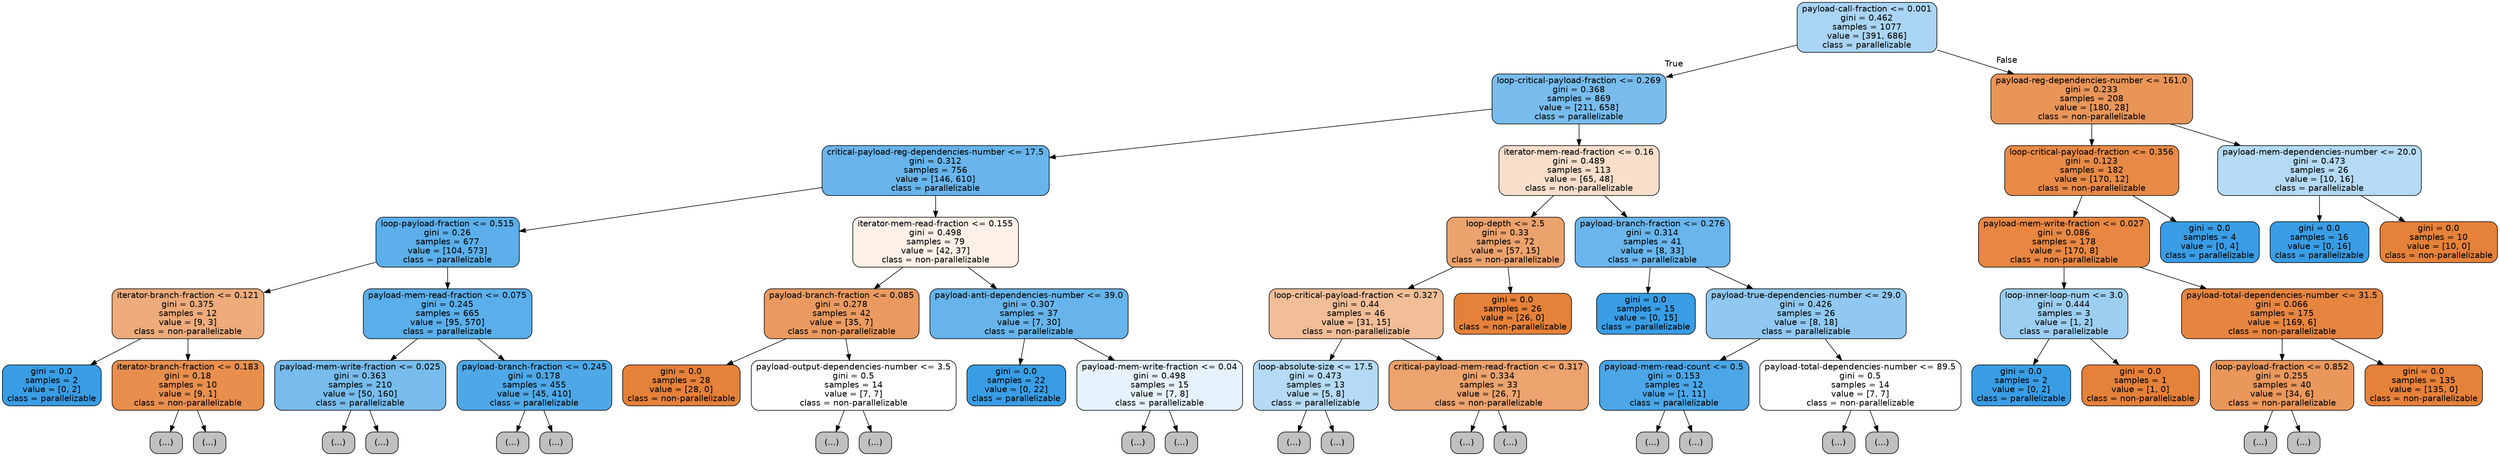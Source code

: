 digraph Tree {
node [shape=box, style="filled, rounded", color="black", fontname=helvetica] ;
edge [fontname=helvetica] ;
0 [label="payload-call-fraction <= 0.001\ngini = 0.462\nsamples = 1077\nvalue = [391, 686]\nclass = parallelizable", fillcolor="#399de56e"] ;
1 [label="loop-critical-payload-fraction <= 0.269\ngini = 0.368\nsamples = 869\nvalue = [211, 658]\nclass = parallelizable", fillcolor="#399de5ad"] ;
0 -> 1 [labeldistance=2.5, labelangle=45, headlabel="True"] ;
2 [label="critical-payload-reg-dependencies-number <= 17.5\ngini = 0.312\nsamples = 756\nvalue = [146, 610]\nclass = parallelizable", fillcolor="#399de5c2"] ;
1 -> 2 ;
3 [label="loop-payload-fraction <= 0.515\ngini = 0.26\nsamples = 677\nvalue = [104, 573]\nclass = parallelizable", fillcolor="#399de5d1"] ;
2 -> 3 ;
4 [label="iterator-branch-fraction <= 0.121\ngini = 0.375\nsamples = 12\nvalue = [9, 3]\nclass = non-parallelizable", fillcolor="#e58139aa"] ;
3 -> 4 ;
5 [label="gini = 0.0\nsamples = 2\nvalue = [0, 2]\nclass = parallelizable", fillcolor="#399de5ff"] ;
4 -> 5 ;
6 [label="iterator-branch-fraction <= 0.183\ngini = 0.18\nsamples = 10\nvalue = [9, 1]\nclass = non-parallelizable", fillcolor="#e58139e3"] ;
4 -> 6 ;
7 [label="(...)", fillcolor="#C0C0C0"] ;
6 -> 7 ;
8 [label="(...)", fillcolor="#C0C0C0"] ;
6 -> 8 ;
9 [label="payload-mem-read-fraction <= 0.075\ngini = 0.245\nsamples = 665\nvalue = [95, 570]\nclass = parallelizable", fillcolor="#399de5d4"] ;
3 -> 9 ;
10 [label="payload-mem-write-fraction <= 0.025\ngini = 0.363\nsamples = 210\nvalue = [50, 160]\nclass = parallelizable", fillcolor="#399de5af"] ;
9 -> 10 ;
11 [label="(...)", fillcolor="#C0C0C0"] ;
10 -> 11 ;
24 [label="(...)", fillcolor="#C0C0C0"] ;
10 -> 24 ;
57 [label="payload-branch-fraction <= 0.245\ngini = 0.178\nsamples = 455\nvalue = [45, 410]\nclass = parallelizable", fillcolor="#399de5e3"] ;
9 -> 57 ;
58 [label="(...)", fillcolor="#C0C0C0"] ;
57 -> 58 ;
131 [label="(...)", fillcolor="#C0C0C0"] ;
57 -> 131 ;
134 [label="iterator-mem-read-fraction <= 0.155\ngini = 0.498\nsamples = 79\nvalue = [42, 37]\nclass = non-parallelizable", fillcolor="#e581391e"] ;
2 -> 134 ;
135 [label="payload-branch-fraction <= 0.085\ngini = 0.278\nsamples = 42\nvalue = [35, 7]\nclass = non-parallelizable", fillcolor="#e58139cc"] ;
134 -> 135 ;
136 [label="gini = 0.0\nsamples = 28\nvalue = [28, 0]\nclass = non-parallelizable", fillcolor="#e58139ff"] ;
135 -> 136 ;
137 [label="payload-output-dependencies-number <= 3.5\ngini = 0.5\nsamples = 14\nvalue = [7, 7]\nclass = non-parallelizable", fillcolor="#e5813900"] ;
135 -> 137 ;
138 [label="(...)", fillcolor="#C0C0C0"] ;
137 -> 138 ;
139 [label="(...)", fillcolor="#C0C0C0"] ;
137 -> 139 ;
142 [label="payload-anti-dependencies-number <= 39.0\ngini = 0.307\nsamples = 37\nvalue = [7, 30]\nclass = parallelizable", fillcolor="#399de5c4"] ;
134 -> 142 ;
143 [label="gini = 0.0\nsamples = 22\nvalue = [0, 22]\nclass = parallelizable", fillcolor="#399de5ff"] ;
142 -> 143 ;
144 [label="payload-mem-write-fraction <= 0.04\ngini = 0.498\nsamples = 15\nvalue = [7, 8]\nclass = parallelizable", fillcolor="#399de520"] ;
142 -> 144 ;
145 [label="(...)", fillcolor="#C0C0C0"] ;
144 -> 145 ;
150 [label="(...)", fillcolor="#C0C0C0"] ;
144 -> 150 ;
151 [label="iterator-mem-read-fraction <= 0.16\ngini = 0.489\nsamples = 113\nvalue = [65, 48]\nclass = non-parallelizable", fillcolor="#e5813943"] ;
1 -> 151 ;
152 [label="loop-depth <= 2.5\ngini = 0.33\nsamples = 72\nvalue = [57, 15]\nclass = non-parallelizable", fillcolor="#e58139bc"] ;
151 -> 152 ;
153 [label="loop-critical-payload-fraction <= 0.327\ngini = 0.44\nsamples = 46\nvalue = [31, 15]\nclass = non-parallelizable", fillcolor="#e5813984"] ;
152 -> 153 ;
154 [label="loop-absolute-size <= 17.5\ngini = 0.473\nsamples = 13\nvalue = [5, 8]\nclass = parallelizable", fillcolor="#399de560"] ;
153 -> 154 ;
155 [label="(...)", fillcolor="#C0C0C0"] ;
154 -> 155 ;
156 [label="(...)", fillcolor="#C0C0C0"] ;
154 -> 156 ;
161 [label="critical-payload-mem-read-fraction <= 0.317\ngini = 0.334\nsamples = 33\nvalue = [26, 7]\nclass = non-parallelizable", fillcolor="#e58139ba"] ;
153 -> 161 ;
162 [label="(...)", fillcolor="#C0C0C0"] ;
161 -> 162 ;
163 [label="(...)", fillcolor="#C0C0C0"] ;
161 -> 163 ;
170 [label="gini = 0.0\nsamples = 26\nvalue = [26, 0]\nclass = non-parallelizable", fillcolor="#e58139ff"] ;
152 -> 170 ;
171 [label="payload-branch-fraction <= 0.276\ngini = 0.314\nsamples = 41\nvalue = [8, 33]\nclass = parallelizable", fillcolor="#399de5c1"] ;
151 -> 171 ;
172 [label="gini = 0.0\nsamples = 15\nvalue = [0, 15]\nclass = parallelizable", fillcolor="#399de5ff"] ;
171 -> 172 ;
173 [label="payload-true-dependencies-number <= 29.0\ngini = 0.426\nsamples = 26\nvalue = [8, 18]\nclass = parallelizable", fillcolor="#399de58e"] ;
171 -> 173 ;
174 [label="payload-mem-read-count <= 0.5\ngini = 0.153\nsamples = 12\nvalue = [1, 11]\nclass = parallelizable", fillcolor="#399de5e8"] ;
173 -> 174 ;
175 [label="(...)", fillcolor="#C0C0C0"] ;
174 -> 175 ;
176 [label="(...)", fillcolor="#C0C0C0"] ;
174 -> 176 ;
177 [label="payload-total-dependencies-number <= 89.5\ngini = 0.5\nsamples = 14\nvalue = [7, 7]\nclass = non-parallelizable", fillcolor="#e5813900"] ;
173 -> 177 ;
178 [label="(...)", fillcolor="#C0C0C0"] ;
177 -> 178 ;
181 [label="(...)", fillcolor="#C0C0C0"] ;
177 -> 181 ;
184 [label="payload-reg-dependencies-number <= 161.0\ngini = 0.233\nsamples = 208\nvalue = [180, 28]\nclass = non-parallelizable", fillcolor="#e58139d7"] ;
0 -> 184 [labeldistance=2.5, labelangle=-45, headlabel="False"] ;
185 [label="loop-critical-payload-fraction <= 0.356\ngini = 0.123\nsamples = 182\nvalue = [170, 12]\nclass = non-parallelizable", fillcolor="#e58139ed"] ;
184 -> 185 ;
186 [label="payload-mem-write-fraction <= 0.027\ngini = 0.086\nsamples = 178\nvalue = [170, 8]\nclass = non-parallelizable", fillcolor="#e58139f3"] ;
185 -> 186 ;
187 [label="loop-inner-loop-num <= 3.0\ngini = 0.444\nsamples = 3\nvalue = [1, 2]\nclass = parallelizable", fillcolor="#399de57f"] ;
186 -> 187 ;
188 [label="gini = 0.0\nsamples = 2\nvalue = [0, 2]\nclass = parallelizable", fillcolor="#399de5ff"] ;
187 -> 188 ;
189 [label="gini = 0.0\nsamples = 1\nvalue = [1, 0]\nclass = non-parallelizable", fillcolor="#e58139ff"] ;
187 -> 189 ;
190 [label="payload-total-dependencies-number <= 31.5\ngini = 0.066\nsamples = 175\nvalue = [169, 6]\nclass = non-parallelizable", fillcolor="#e58139f6"] ;
186 -> 190 ;
191 [label="loop-payload-fraction <= 0.852\ngini = 0.255\nsamples = 40\nvalue = [34, 6]\nclass = non-parallelizable", fillcolor="#e58139d2"] ;
190 -> 191 ;
192 [label="(...)", fillcolor="#C0C0C0"] ;
191 -> 192 ;
197 [label="(...)", fillcolor="#C0C0C0"] ;
191 -> 197 ;
198 [label="gini = 0.0\nsamples = 135\nvalue = [135, 0]\nclass = non-parallelizable", fillcolor="#e58139ff"] ;
190 -> 198 ;
199 [label="gini = 0.0\nsamples = 4\nvalue = [0, 4]\nclass = parallelizable", fillcolor="#399de5ff"] ;
185 -> 199 ;
200 [label="payload-mem-dependencies-number <= 20.0\ngini = 0.473\nsamples = 26\nvalue = [10, 16]\nclass = parallelizable", fillcolor="#399de560"] ;
184 -> 200 ;
201 [label="gini = 0.0\nsamples = 16\nvalue = [0, 16]\nclass = parallelizable", fillcolor="#399de5ff"] ;
200 -> 201 ;
202 [label="gini = 0.0\nsamples = 10\nvalue = [10, 0]\nclass = non-parallelizable", fillcolor="#e58139ff"] ;
200 -> 202 ;
}